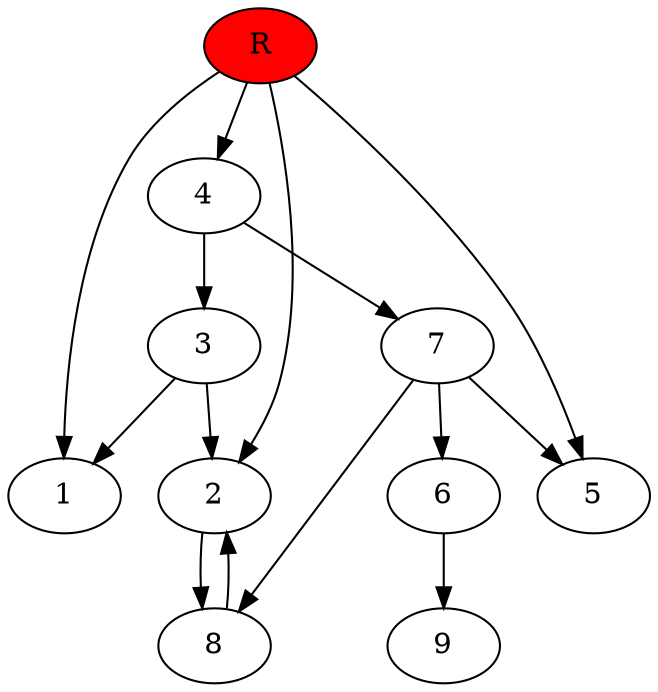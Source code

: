 digraph prb39271 {
	1
	2
	3
	4
	5
	6
	7
	8
	R [fillcolor="#ff0000" style=filled]
	2 -> 8
	3 -> 1
	3 -> 2
	4 -> 3
	4 -> 7
	6 -> 9
	7 -> 5
	7 -> 6
	7 -> 8
	8 -> 2
	R -> 1
	R -> 2
	R -> 4
	R -> 5
}
